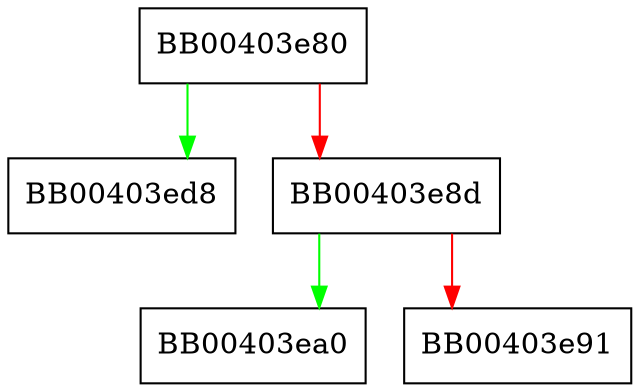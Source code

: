 digraph ossl_cmp_mock_srv_set_pollCount {
  node [shape="box"];
  graph [splines=ortho];
  BB00403e80 -> BB00403ed8 [color="green"];
  BB00403e80 -> BB00403e8d [color="red"];
  BB00403e8d -> BB00403ea0 [color="green"];
  BB00403e8d -> BB00403e91 [color="red"];
}